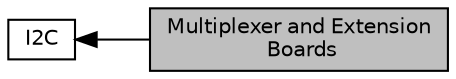 digraph "Multiplexer and Extension Boards"
{
  edge [fontname="Helvetica",fontsize="10",labelfontname="Helvetica",labelfontsize="10"];
  node [fontname="Helvetica",fontsize="10",shape=box];
  rankdir=LR;
  Node1 [label="Multiplexer and Extension\l Boards",height=0.2,width=0.4,color="black", fillcolor="grey75", style="filled", fontcolor="black",tooltip="Generic methods for handling communication with the multiplexer and extension boards."];
  Node2 [label="I2C",height=0.2,width=0.4,color="black", fillcolor="white", style="filled",URL="$group__i2c.html",tooltip="I2C communication."];
  Node2->Node1 [shape=plaintext, dir="back", style="solid"];
}
